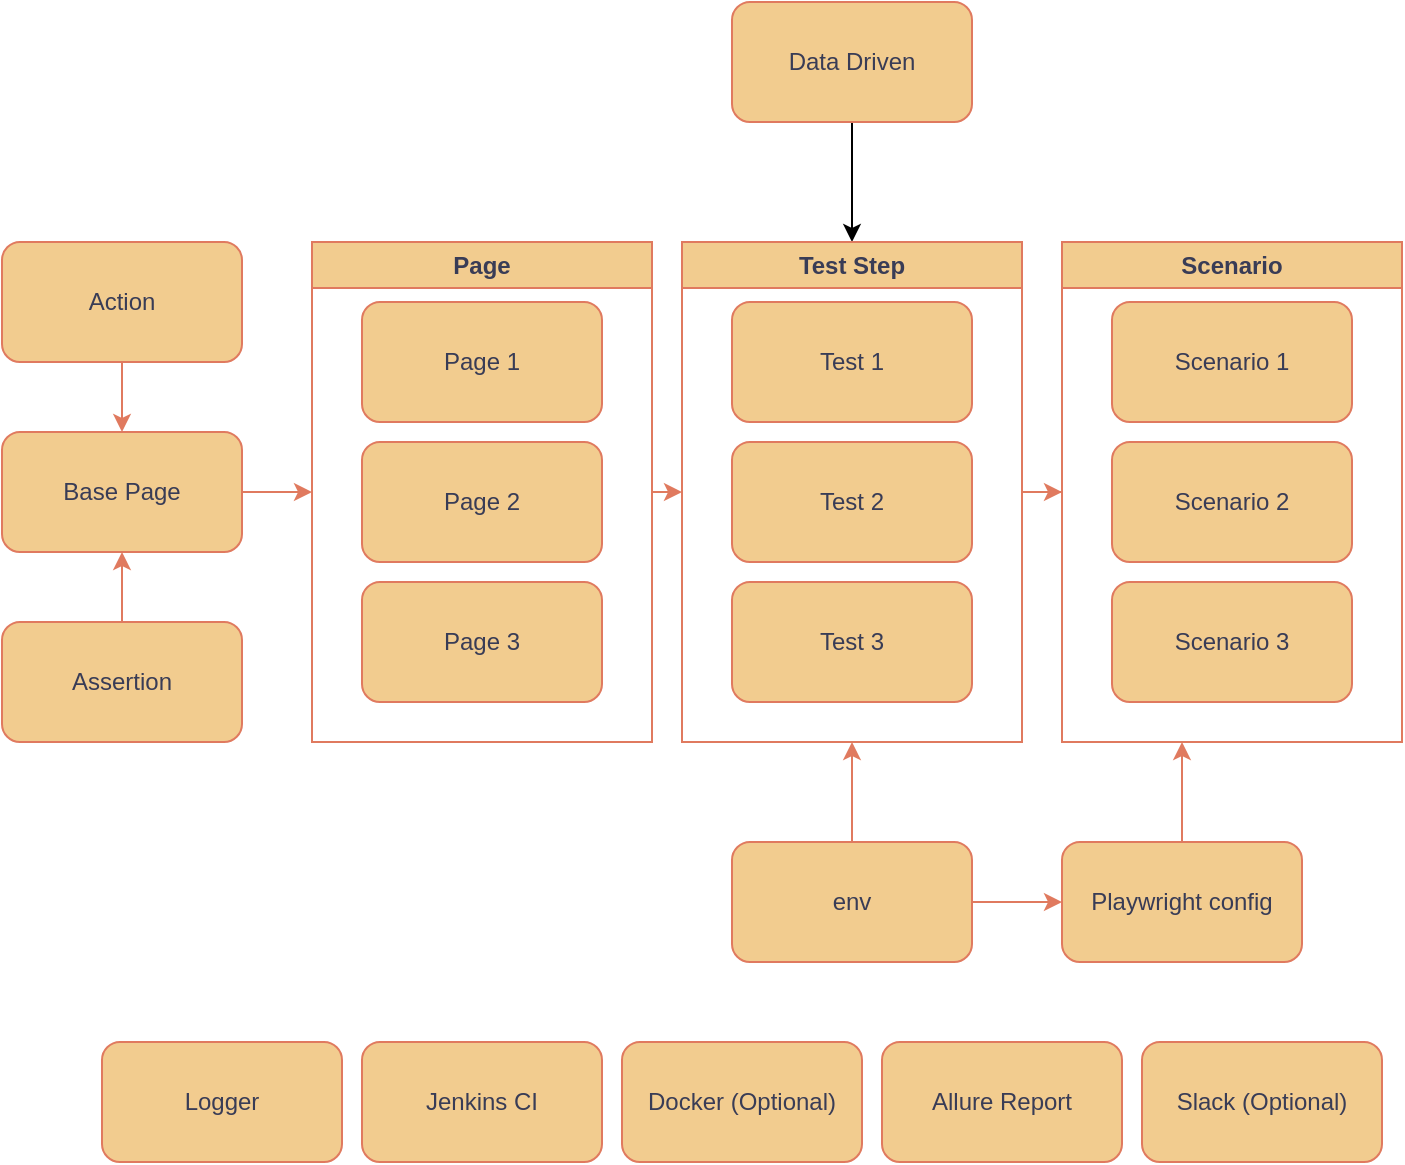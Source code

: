 <mxfile version="22.0.4" type="device">
  <diagram name="Page-1" id="c7558073-3199-34d8-9f00-42111426c3f3">
    <mxGraphModel dx="1434" dy="800" grid="1" gridSize="10" guides="1" tooltips="1" connect="1" arrows="1" fold="1" page="1" pageScale="1" pageWidth="826" pageHeight="1169" background="none" math="0" shadow="0">
      <root>
        <mxCell id="0" />
        <mxCell id="1" parent="0" />
        <mxCell id="8IxIaYKVihFq2qJRgSzJ-102" style="edgeStyle=orthogonalEdgeStyle;rounded=1;orthogonalLoop=1;jettySize=auto;html=1;entryX=0.5;entryY=0;entryDx=0;entryDy=0;labelBackgroundColor=none;strokeColor=#E07A5F;fontColor=default;" parent="1" source="8IxIaYKVihFq2qJRgSzJ-96" target="8IxIaYKVihFq2qJRgSzJ-101" edge="1">
          <mxGeometry relative="1" as="geometry" />
        </mxCell>
        <mxCell id="8IxIaYKVihFq2qJRgSzJ-96" value="Action" style="rounded=1;whiteSpace=wrap;html=1;labelBackgroundColor=none;fillColor=#F2CC8F;strokeColor=#E07A5F;fontColor=#393C56;" parent="1" vertex="1">
          <mxGeometry x="150" y="180" width="120" height="60" as="geometry" />
        </mxCell>
        <mxCell id="8IxIaYKVihFq2qJRgSzJ-167" style="edgeStyle=orthogonalEdgeStyle;rounded=0;orthogonalLoop=1;jettySize=auto;html=1;strokeColor=#E07A5F;fontColor=#393C56;fillColor=#F2CC8F;" parent="1" source="8IxIaYKVihFq2qJRgSzJ-97" target="8IxIaYKVihFq2qJRgSzJ-101" edge="1">
          <mxGeometry relative="1" as="geometry" />
        </mxCell>
        <mxCell id="8IxIaYKVihFq2qJRgSzJ-97" value="Assertion" style="rounded=1;whiteSpace=wrap;html=1;labelBackgroundColor=none;fillColor=#F2CC8F;strokeColor=#E07A5F;fontColor=#393C56;" parent="1" vertex="1">
          <mxGeometry x="150" y="370" width="120" height="60" as="geometry" />
        </mxCell>
        <mxCell id="8IxIaYKVihFq2qJRgSzJ-99" value="Logger" style="rounded=1;whiteSpace=wrap;html=1;labelBackgroundColor=none;fillColor=#F2CC8F;strokeColor=#E07A5F;fontColor=#393C56;" parent="1" vertex="1">
          <mxGeometry x="200" y="580" width="120" height="60" as="geometry" />
        </mxCell>
        <mxCell id="8IxIaYKVihFq2qJRgSzJ-166" style="edgeStyle=orthogonalEdgeStyle;rounded=0;orthogonalLoop=1;jettySize=auto;html=1;entryX=0;entryY=0.5;entryDx=0;entryDy=0;strokeColor=#E07A5F;fontColor=#393C56;fillColor=#F2CC8F;" parent="1" source="8IxIaYKVihFq2qJRgSzJ-101" target="8IxIaYKVihFq2qJRgSzJ-164" edge="1">
          <mxGeometry relative="1" as="geometry" />
        </mxCell>
        <mxCell id="8IxIaYKVihFq2qJRgSzJ-101" value="Base Page" style="rounded=1;whiteSpace=wrap;html=1;fillColor=#F2CC8F;strokeColor=#E07A5F;labelBackgroundColor=none;fontColor=#393C56;" parent="1" vertex="1">
          <mxGeometry x="150" y="275" width="120" height="60" as="geometry" />
        </mxCell>
        <mxCell id="8IxIaYKVihFq2qJRgSzJ-119" value="Page 1" style="rounded=1;whiteSpace=wrap;html=1;labelBackgroundColor=none;fillColor=#F2CC8F;strokeColor=#E07A5F;fontColor=#393C56;" parent="1" vertex="1">
          <mxGeometry x="330" y="210" width="120" height="60" as="geometry" />
        </mxCell>
        <mxCell id="8IxIaYKVihFq2qJRgSzJ-120" value="Page 2" style="rounded=1;whiteSpace=wrap;html=1;labelBackgroundColor=none;fillColor=#F2CC8F;strokeColor=#E07A5F;fontColor=#393C56;" parent="1" vertex="1">
          <mxGeometry x="330" y="280" width="120" height="60" as="geometry" />
        </mxCell>
        <mxCell id="8IxIaYKVihFq2qJRgSzJ-121" value="Page 3" style="rounded=1;whiteSpace=wrap;html=1;labelBackgroundColor=none;fillColor=#F2CC8F;strokeColor=#E07A5F;fontColor=#393C56;" parent="1" vertex="1">
          <mxGeometry x="330" y="350" width="120" height="60" as="geometry" />
        </mxCell>
        <mxCell id="lW87H1dAiqwNVVfqtQoj-1" style="edgeStyle=orthogonalEdgeStyle;rounded=0;orthogonalLoop=1;jettySize=auto;html=1;entryX=0.5;entryY=0;entryDx=0;entryDy=0;" edge="1" parent="1" source="8IxIaYKVihFq2qJRgSzJ-135" target="8IxIaYKVihFq2qJRgSzJ-168">
          <mxGeometry relative="1" as="geometry" />
        </mxCell>
        <mxCell id="8IxIaYKVihFq2qJRgSzJ-135" value="Data Driven" style="rounded=1;whiteSpace=wrap;html=1;labelBackgroundColor=none;fillColor=#F2CC8F;strokeColor=#E07A5F;fontColor=#393C56;" parent="1" vertex="1">
          <mxGeometry x="515" y="60" width="120" height="60" as="geometry" />
        </mxCell>
        <mxCell id="8IxIaYKVihFq2qJRgSzJ-186" style="edgeStyle=orthogonalEdgeStyle;rounded=0;orthogonalLoop=1;jettySize=auto;html=1;strokeColor=#E07A5F;fontColor=#393C56;fillColor=#F2CC8F;" parent="1" source="8IxIaYKVihFq2qJRgSzJ-137" edge="1">
          <mxGeometry relative="1" as="geometry">
            <mxPoint x="740" y="430" as="targetPoint" />
          </mxGeometry>
        </mxCell>
        <mxCell id="8IxIaYKVihFq2qJRgSzJ-137" value="Playwright config" style="rounded=1;whiteSpace=wrap;html=1;labelBackgroundColor=none;fillColor=#F2CC8F;strokeColor=#E07A5F;fontColor=#393C56;" parent="1" vertex="1">
          <mxGeometry x="680" y="480" width="120" height="60" as="geometry" />
        </mxCell>
        <mxCell id="8IxIaYKVihFq2qJRgSzJ-141" style="edgeStyle=orthogonalEdgeStyle;rounded=1;orthogonalLoop=1;jettySize=auto;html=1;entryX=0;entryY=0.5;entryDx=0;entryDy=0;labelBackgroundColor=none;strokeColor=#E07A5F;fontColor=default;" parent="1" source="8IxIaYKVihFq2qJRgSzJ-139" target="8IxIaYKVihFq2qJRgSzJ-137" edge="1">
          <mxGeometry relative="1" as="geometry" />
        </mxCell>
        <mxCell id="8IxIaYKVihFq2qJRgSzJ-185" style="edgeStyle=orthogonalEdgeStyle;rounded=0;orthogonalLoop=1;jettySize=auto;html=1;entryX=0.5;entryY=1;entryDx=0;entryDy=0;strokeColor=#E07A5F;fontColor=#393C56;fillColor=#F2CC8F;" parent="1" source="8IxIaYKVihFq2qJRgSzJ-139" target="8IxIaYKVihFq2qJRgSzJ-168" edge="1">
          <mxGeometry relative="1" as="geometry" />
        </mxCell>
        <mxCell id="8IxIaYKVihFq2qJRgSzJ-139" value="env" style="rounded=1;whiteSpace=wrap;html=1;labelBackgroundColor=none;fillColor=#F2CC8F;strokeColor=#E07A5F;fontColor=#393C56;" parent="1" vertex="1">
          <mxGeometry x="515" y="480" width="120" height="60" as="geometry" />
        </mxCell>
        <mxCell id="8IxIaYKVihFq2qJRgSzJ-144" value="Jenkins CI" style="rounded=1;whiteSpace=wrap;html=1;labelBackgroundColor=none;fillColor=#F2CC8F;strokeColor=#E07A5F;fontColor=#393C56;" parent="1" vertex="1">
          <mxGeometry x="330" y="580" width="120" height="60" as="geometry" />
        </mxCell>
        <mxCell id="8IxIaYKVihFq2qJRgSzJ-145" value="Docker (Optional)" style="rounded=1;whiteSpace=wrap;html=1;labelBackgroundColor=none;fillColor=#F2CC8F;strokeColor=#E07A5F;fontColor=#393C56;" parent="1" vertex="1">
          <mxGeometry x="460" y="580" width="120" height="60" as="geometry" />
        </mxCell>
        <mxCell id="8IxIaYKVihFq2qJRgSzJ-147" value="Allure Report" style="rounded=1;whiteSpace=wrap;html=1;labelBackgroundColor=none;fillColor=#F2CC8F;strokeColor=#E07A5F;fontColor=#393C56;" parent="1" vertex="1">
          <mxGeometry x="590" y="580" width="120" height="60" as="geometry" />
        </mxCell>
        <mxCell id="8IxIaYKVihFq2qJRgSzJ-157" value="Slack (Optional)" style="rounded=1;whiteSpace=wrap;html=1;labelBackgroundColor=none;fillColor=#F2CC8F;strokeColor=#E07A5F;fontColor=#393C56;" parent="1" vertex="1">
          <mxGeometry x="720" y="580" width="120" height="60" as="geometry" />
        </mxCell>
        <mxCell id="8IxIaYKVihFq2qJRgSzJ-176" style="edgeStyle=orthogonalEdgeStyle;rounded=0;orthogonalLoop=1;jettySize=auto;html=1;exitX=1;exitY=0.5;exitDx=0;exitDy=0;entryX=0;entryY=0.5;entryDx=0;entryDy=0;strokeColor=#E07A5F;fontColor=#393C56;fillColor=#F2CC8F;" parent="1" source="8IxIaYKVihFq2qJRgSzJ-164" target="8IxIaYKVihFq2qJRgSzJ-168" edge="1">
          <mxGeometry relative="1" as="geometry" />
        </mxCell>
        <mxCell id="8IxIaYKVihFq2qJRgSzJ-164" value="Page" style="swimlane;whiteSpace=wrap;html=1;strokeColor=#E07A5F;fontColor=#393C56;fillColor=#F2CC8F;" parent="1" vertex="1">
          <mxGeometry x="305" y="180" width="170" height="250" as="geometry" />
        </mxCell>
        <mxCell id="8IxIaYKVihFq2qJRgSzJ-177" style="edgeStyle=orthogonalEdgeStyle;rounded=0;orthogonalLoop=1;jettySize=auto;html=1;entryX=0;entryY=0.5;entryDx=0;entryDy=0;strokeColor=#E07A5F;fontColor=#393C56;fillColor=#F2CC8F;" parent="1" source="8IxIaYKVihFq2qJRgSzJ-168" target="8IxIaYKVihFq2qJRgSzJ-172" edge="1">
          <mxGeometry relative="1" as="geometry" />
        </mxCell>
        <mxCell id="8IxIaYKVihFq2qJRgSzJ-168" value="Test Step" style="swimlane;whiteSpace=wrap;html=1;strokeColor=#E07A5F;fontColor=#393C56;fillColor=#F2CC8F;" parent="1" vertex="1">
          <mxGeometry x="490" y="180" width="170" height="250" as="geometry" />
        </mxCell>
        <mxCell id="8IxIaYKVihFq2qJRgSzJ-169" value="Test 1" style="rounded=1;whiteSpace=wrap;html=1;labelBackgroundColor=none;fillColor=#F2CC8F;strokeColor=#E07A5F;fontColor=#393C56;" parent="8IxIaYKVihFq2qJRgSzJ-168" vertex="1">
          <mxGeometry x="25" y="30" width="120" height="60" as="geometry" />
        </mxCell>
        <mxCell id="8IxIaYKVihFq2qJRgSzJ-170" value="Test 2" style="rounded=1;whiteSpace=wrap;html=1;labelBackgroundColor=none;fillColor=#F2CC8F;strokeColor=#E07A5F;fontColor=#393C56;" parent="8IxIaYKVihFq2qJRgSzJ-168" vertex="1">
          <mxGeometry x="25" y="100" width="120" height="60" as="geometry" />
        </mxCell>
        <mxCell id="8IxIaYKVihFq2qJRgSzJ-171" value="Test 3" style="rounded=1;whiteSpace=wrap;html=1;labelBackgroundColor=none;fillColor=#F2CC8F;strokeColor=#E07A5F;fontColor=#393C56;" parent="8IxIaYKVihFq2qJRgSzJ-168" vertex="1">
          <mxGeometry x="25" y="170" width="120" height="60" as="geometry" />
        </mxCell>
        <mxCell id="8IxIaYKVihFq2qJRgSzJ-172" value="Scenario" style="swimlane;whiteSpace=wrap;html=1;strokeColor=#E07A5F;fontColor=#393C56;fillColor=#F2CC8F;" parent="1" vertex="1">
          <mxGeometry x="680" y="180" width="170" height="250" as="geometry" />
        </mxCell>
        <mxCell id="8IxIaYKVihFq2qJRgSzJ-173" value="Scenario 1" style="rounded=1;whiteSpace=wrap;html=1;labelBackgroundColor=none;fillColor=#F2CC8F;strokeColor=#E07A5F;fontColor=#393C56;" parent="8IxIaYKVihFq2qJRgSzJ-172" vertex="1">
          <mxGeometry x="25" y="30" width="120" height="60" as="geometry" />
        </mxCell>
        <mxCell id="8IxIaYKVihFq2qJRgSzJ-174" value="Scenario 2" style="rounded=1;whiteSpace=wrap;html=1;labelBackgroundColor=none;fillColor=#F2CC8F;strokeColor=#E07A5F;fontColor=#393C56;" parent="8IxIaYKVihFq2qJRgSzJ-172" vertex="1">
          <mxGeometry x="25" y="100" width="120" height="60" as="geometry" />
        </mxCell>
        <mxCell id="8IxIaYKVihFq2qJRgSzJ-175" value="Scenario 3" style="rounded=1;whiteSpace=wrap;html=1;labelBackgroundColor=none;fillColor=#F2CC8F;strokeColor=#E07A5F;fontColor=#393C56;" parent="8IxIaYKVihFq2qJRgSzJ-172" vertex="1">
          <mxGeometry x="25" y="170" width="120" height="60" as="geometry" />
        </mxCell>
      </root>
    </mxGraphModel>
  </diagram>
</mxfile>
